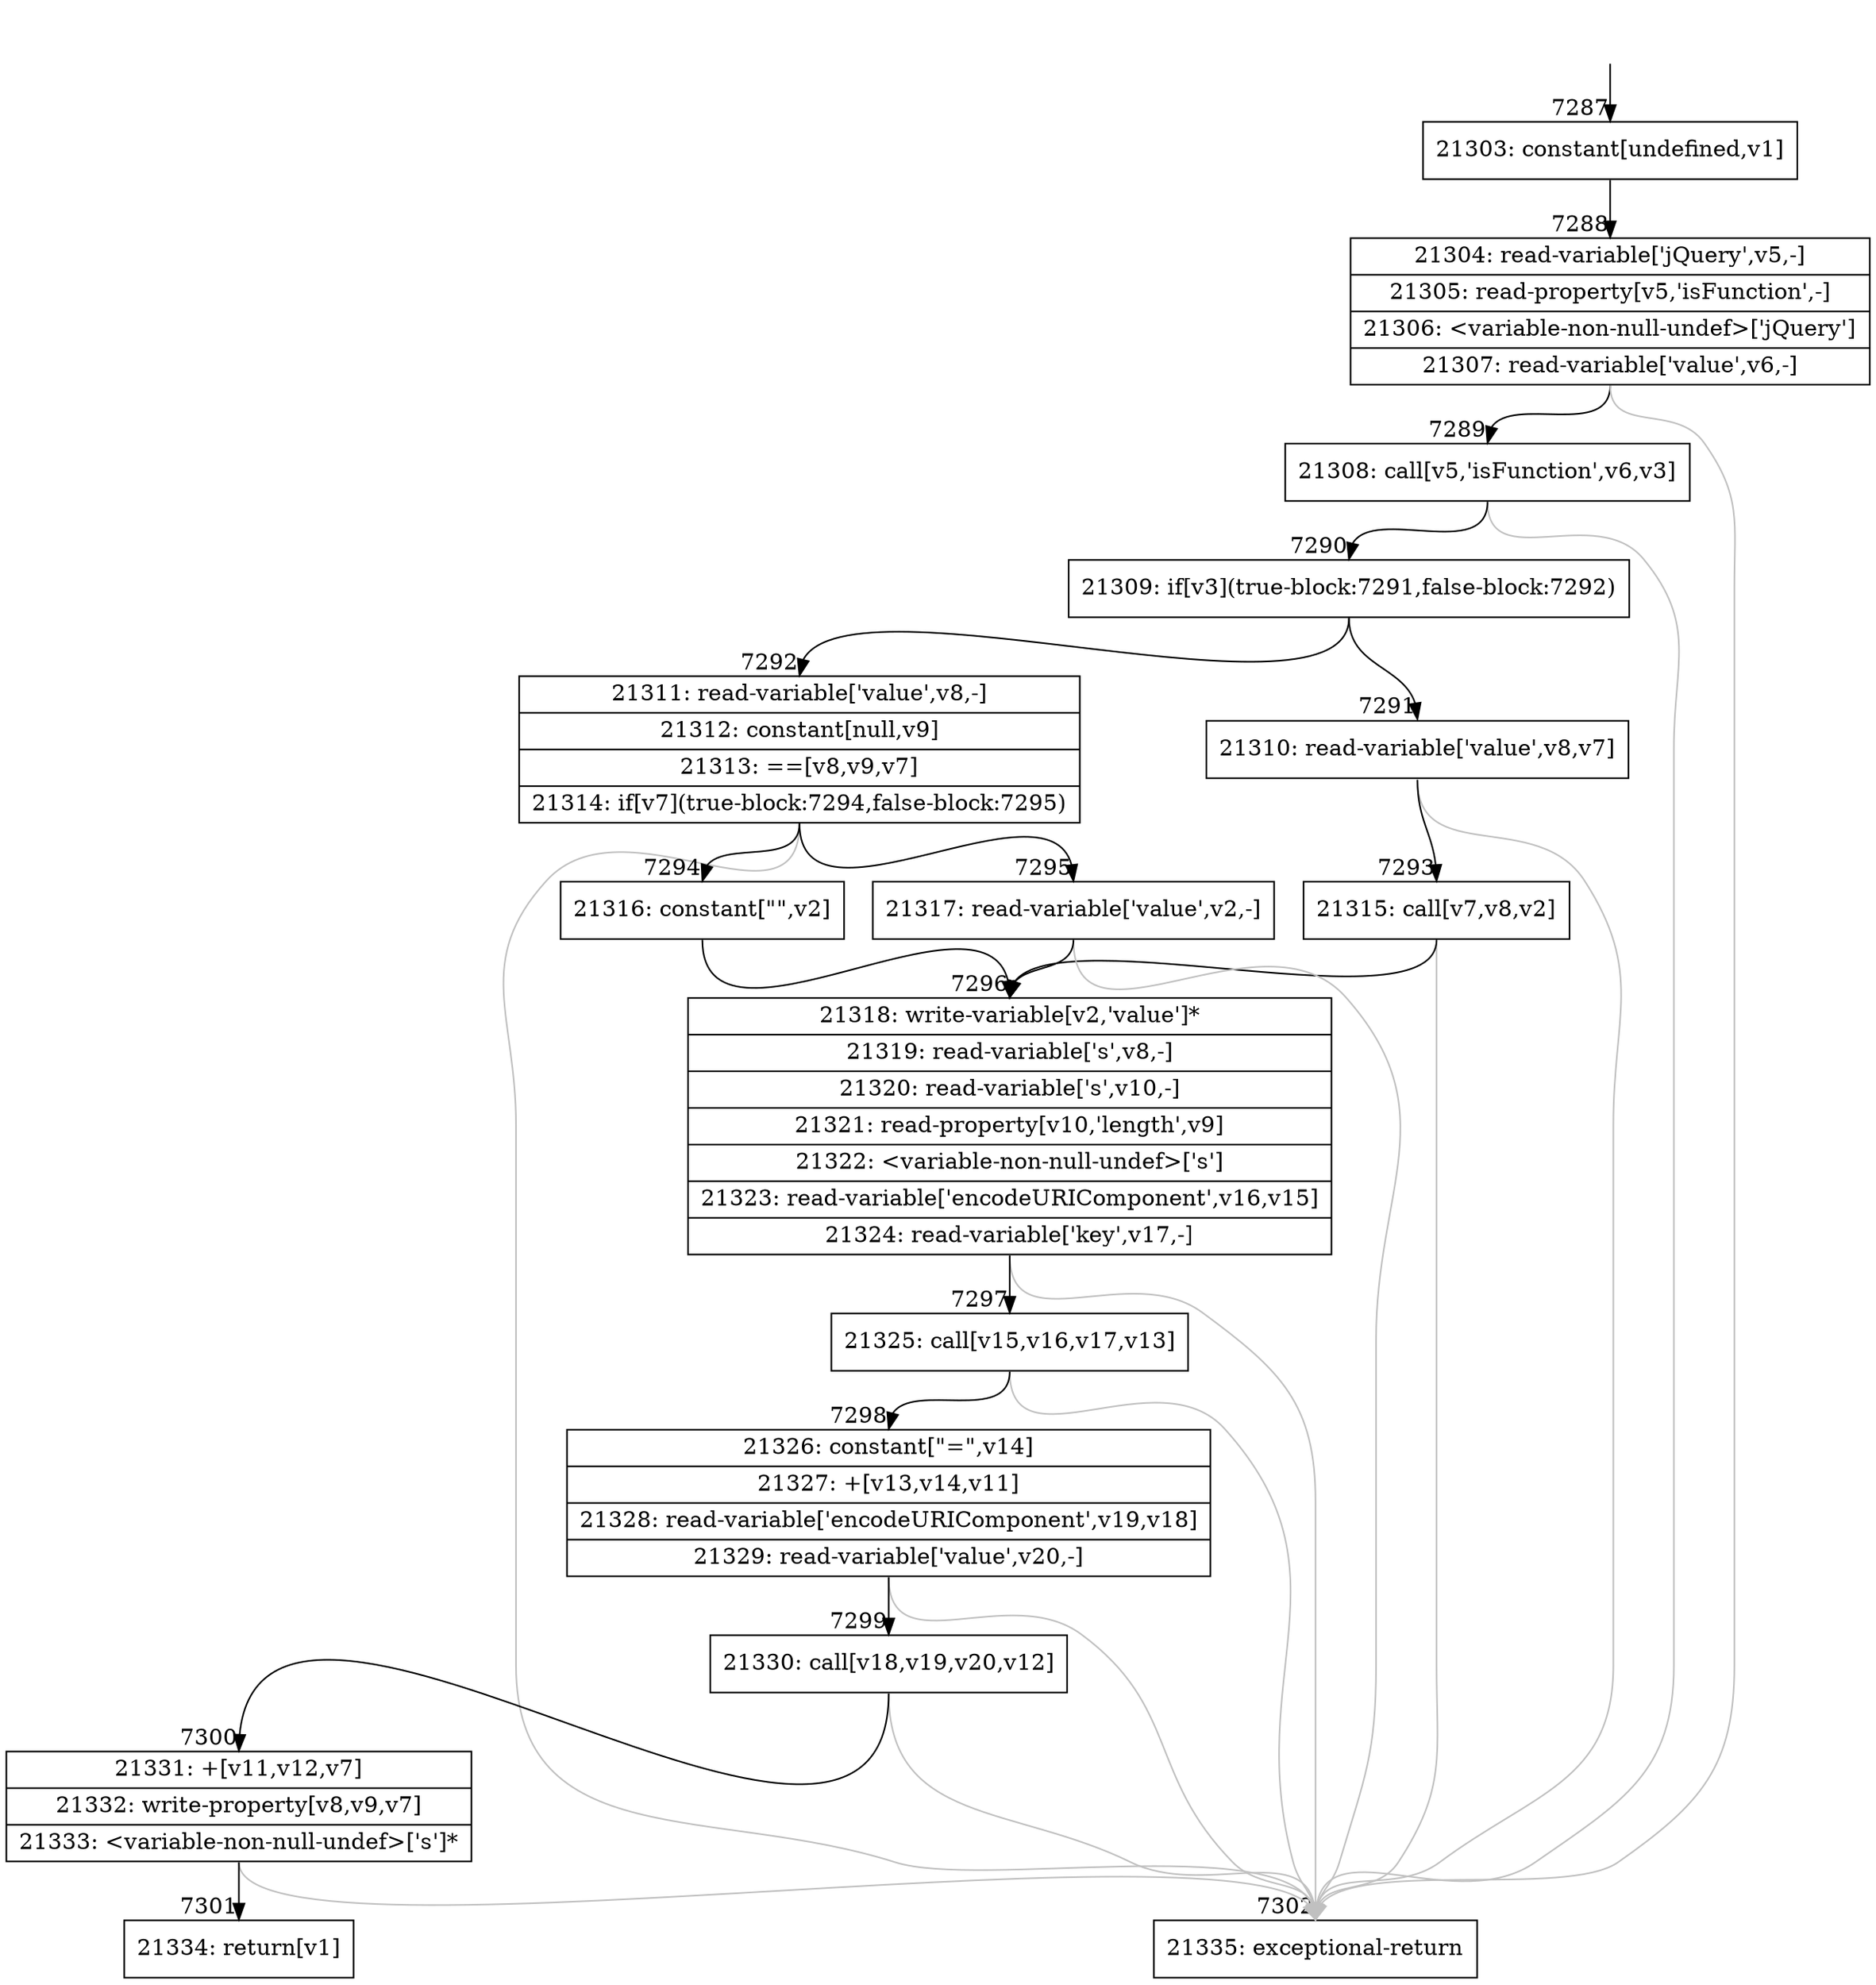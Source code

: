 digraph {
rankdir="TD"
BB_entry460[shape=none,label=""];
BB_entry460 -> BB7287 [tailport=s, headport=n, headlabel="    7287"]
BB7287 [shape=record label="{21303: constant[undefined,v1]}" ] 
BB7287 -> BB7288 [tailport=s, headport=n, headlabel="      7288"]
BB7288 [shape=record label="{21304: read-variable['jQuery',v5,-]|21305: read-property[v5,'isFunction',-]|21306: \<variable-non-null-undef\>['jQuery']|21307: read-variable['value',v6,-]}" ] 
BB7288 -> BB7289 [tailport=s, headport=n, headlabel="      7289"]
BB7288 -> BB7302 [tailport=s, headport=n, color=gray, headlabel="      7302"]
BB7289 [shape=record label="{21308: call[v5,'isFunction',v6,v3]}" ] 
BB7289 -> BB7290 [tailport=s, headport=n, headlabel="      7290"]
BB7289 -> BB7302 [tailport=s, headport=n, color=gray]
BB7290 [shape=record label="{21309: if[v3](true-block:7291,false-block:7292)}" ] 
BB7290 -> BB7291 [tailport=s, headport=n, headlabel="      7291"]
BB7290 -> BB7292 [tailport=s, headport=n, headlabel="      7292"]
BB7291 [shape=record label="{21310: read-variable['value',v8,v7]}" ] 
BB7291 -> BB7293 [tailport=s, headport=n, headlabel="      7293"]
BB7291 -> BB7302 [tailport=s, headport=n, color=gray]
BB7292 [shape=record label="{21311: read-variable['value',v8,-]|21312: constant[null,v9]|21313: ==[v8,v9,v7]|21314: if[v7](true-block:7294,false-block:7295)}" ] 
BB7292 -> BB7294 [tailport=s, headport=n, headlabel="      7294"]
BB7292 -> BB7295 [tailport=s, headport=n, headlabel="      7295"]
BB7292 -> BB7302 [tailport=s, headport=n, color=gray]
BB7293 [shape=record label="{21315: call[v7,v8,v2]}" ] 
BB7293 -> BB7296 [tailport=s, headport=n, headlabel="      7296"]
BB7293 -> BB7302 [tailport=s, headport=n, color=gray]
BB7294 [shape=record label="{21316: constant[\"\",v2]}" ] 
BB7294 -> BB7296 [tailport=s, headport=n]
BB7295 [shape=record label="{21317: read-variable['value',v2,-]}" ] 
BB7295 -> BB7296 [tailport=s, headport=n]
BB7295 -> BB7302 [tailport=s, headport=n, color=gray]
BB7296 [shape=record label="{21318: write-variable[v2,'value']*|21319: read-variable['s',v8,-]|21320: read-variable['s',v10,-]|21321: read-property[v10,'length',v9]|21322: \<variable-non-null-undef\>['s']|21323: read-variable['encodeURIComponent',v16,v15]|21324: read-variable['key',v17,-]}" ] 
BB7296 -> BB7297 [tailport=s, headport=n, headlabel="      7297"]
BB7296 -> BB7302 [tailport=s, headport=n, color=gray]
BB7297 [shape=record label="{21325: call[v15,v16,v17,v13]}" ] 
BB7297 -> BB7298 [tailport=s, headport=n, headlabel="      7298"]
BB7297 -> BB7302 [tailport=s, headport=n, color=gray]
BB7298 [shape=record label="{21326: constant[\"=\",v14]|21327: +[v13,v14,v11]|21328: read-variable['encodeURIComponent',v19,v18]|21329: read-variable['value',v20,-]}" ] 
BB7298 -> BB7299 [tailport=s, headport=n, headlabel="      7299"]
BB7298 -> BB7302 [tailport=s, headport=n, color=gray]
BB7299 [shape=record label="{21330: call[v18,v19,v20,v12]}" ] 
BB7299 -> BB7300 [tailport=s, headport=n, headlabel="      7300"]
BB7299 -> BB7302 [tailport=s, headport=n, color=gray]
BB7300 [shape=record label="{21331: +[v11,v12,v7]|21332: write-property[v8,v9,v7]|21333: \<variable-non-null-undef\>['s']*}" ] 
BB7300 -> BB7301 [tailport=s, headport=n, headlabel="      7301"]
BB7300 -> BB7302 [tailport=s, headport=n, color=gray]
BB7301 [shape=record label="{21334: return[v1]}" ] 
BB7302 [shape=record label="{21335: exceptional-return}" ] 
}
